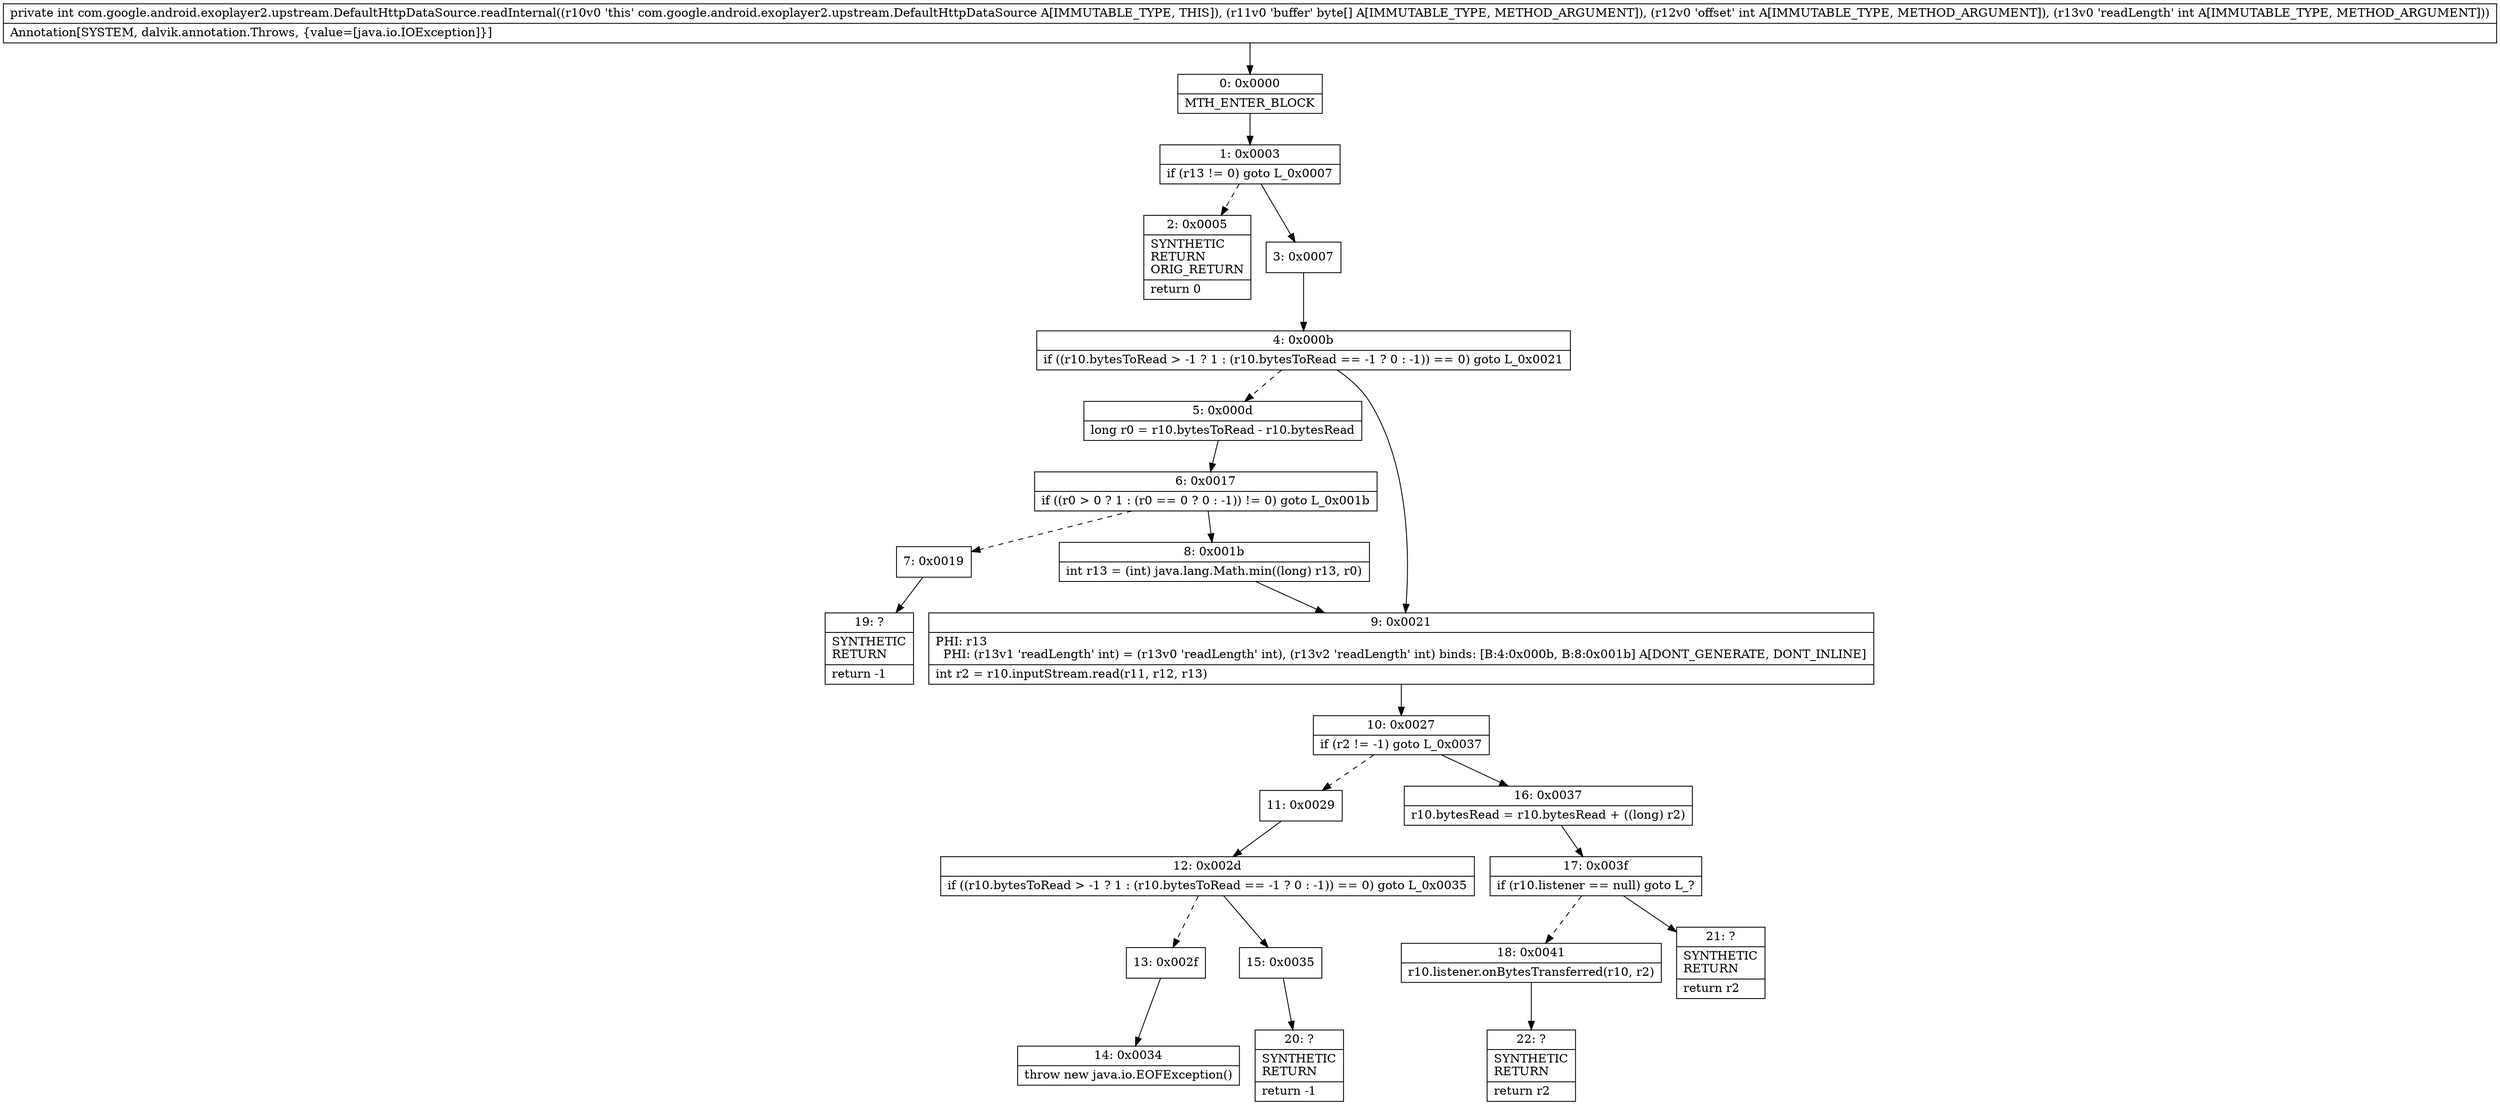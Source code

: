 digraph "CFG forcom.google.android.exoplayer2.upstream.DefaultHttpDataSource.readInternal([BII)I" {
Node_0 [shape=record,label="{0\:\ 0x0000|MTH_ENTER_BLOCK\l}"];
Node_1 [shape=record,label="{1\:\ 0x0003|if (r13 != 0) goto L_0x0007\l}"];
Node_2 [shape=record,label="{2\:\ 0x0005|SYNTHETIC\lRETURN\lORIG_RETURN\l|return 0\l}"];
Node_3 [shape=record,label="{3\:\ 0x0007}"];
Node_4 [shape=record,label="{4\:\ 0x000b|if ((r10.bytesToRead \> \-1 ? 1 : (r10.bytesToRead == \-1 ? 0 : \-1)) == 0) goto L_0x0021\l}"];
Node_5 [shape=record,label="{5\:\ 0x000d|long r0 = r10.bytesToRead \- r10.bytesRead\l}"];
Node_6 [shape=record,label="{6\:\ 0x0017|if ((r0 \> 0 ? 1 : (r0 == 0 ? 0 : \-1)) != 0) goto L_0x001b\l}"];
Node_7 [shape=record,label="{7\:\ 0x0019}"];
Node_8 [shape=record,label="{8\:\ 0x001b|int r13 = (int) java.lang.Math.min((long) r13, r0)\l}"];
Node_9 [shape=record,label="{9\:\ 0x0021|PHI: r13 \l  PHI: (r13v1 'readLength' int) = (r13v0 'readLength' int), (r13v2 'readLength' int) binds: [B:4:0x000b, B:8:0x001b] A[DONT_GENERATE, DONT_INLINE]\l|int r2 = r10.inputStream.read(r11, r12, r13)\l}"];
Node_10 [shape=record,label="{10\:\ 0x0027|if (r2 != \-1) goto L_0x0037\l}"];
Node_11 [shape=record,label="{11\:\ 0x0029}"];
Node_12 [shape=record,label="{12\:\ 0x002d|if ((r10.bytesToRead \> \-1 ? 1 : (r10.bytesToRead == \-1 ? 0 : \-1)) == 0) goto L_0x0035\l}"];
Node_13 [shape=record,label="{13\:\ 0x002f}"];
Node_14 [shape=record,label="{14\:\ 0x0034|throw new java.io.EOFException()\l}"];
Node_15 [shape=record,label="{15\:\ 0x0035}"];
Node_16 [shape=record,label="{16\:\ 0x0037|r10.bytesRead = r10.bytesRead + ((long) r2)\l}"];
Node_17 [shape=record,label="{17\:\ 0x003f|if (r10.listener == null) goto L_?\l}"];
Node_18 [shape=record,label="{18\:\ 0x0041|r10.listener.onBytesTransferred(r10, r2)\l}"];
Node_19 [shape=record,label="{19\:\ ?|SYNTHETIC\lRETURN\l|return \-1\l}"];
Node_20 [shape=record,label="{20\:\ ?|SYNTHETIC\lRETURN\l|return \-1\l}"];
Node_21 [shape=record,label="{21\:\ ?|SYNTHETIC\lRETURN\l|return r2\l}"];
Node_22 [shape=record,label="{22\:\ ?|SYNTHETIC\lRETURN\l|return r2\l}"];
MethodNode[shape=record,label="{private int com.google.android.exoplayer2.upstream.DefaultHttpDataSource.readInternal((r10v0 'this' com.google.android.exoplayer2.upstream.DefaultHttpDataSource A[IMMUTABLE_TYPE, THIS]), (r11v0 'buffer' byte[] A[IMMUTABLE_TYPE, METHOD_ARGUMENT]), (r12v0 'offset' int A[IMMUTABLE_TYPE, METHOD_ARGUMENT]), (r13v0 'readLength' int A[IMMUTABLE_TYPE, METHOD_ARGUMENT]))  | Annotation[SYSTEM, dalvik.annotation.Throws, \{value=[java.io.IOException]\}]\l}"];
MethodNode -> Node_0;
Node_0 -> Node_1;
Node_1 -> Node_2[style=dashed];
Node_1 -> Node_3;
Node_3 -> Node_4;
Node_4 -> Node_5[style=dashed];
Node_4 -> Node_9;
Node_5 -> Node_6;
Node_6 -> Node_7[style=dashed];
Node_6 -> Node_8;
Node_7 -> Node_19;
Node_8 -> Node_9;
Node_9 -> Node_10;
Node_10 -> Node_11[style=dashed];
Node_10 -> Node_16;
Node_11 -> Node_12;
Node_12 -> Node_13[style=dashed];
Node_12 -> Node_15;
Node_13 -> Node_14;
Node_15 -> Node_20;
Node_16 -> Node_17;
Node_17 -> Node_18[style=dashed];
Node_17 -> Node_21;
Node_18 -> Node_22;
}

